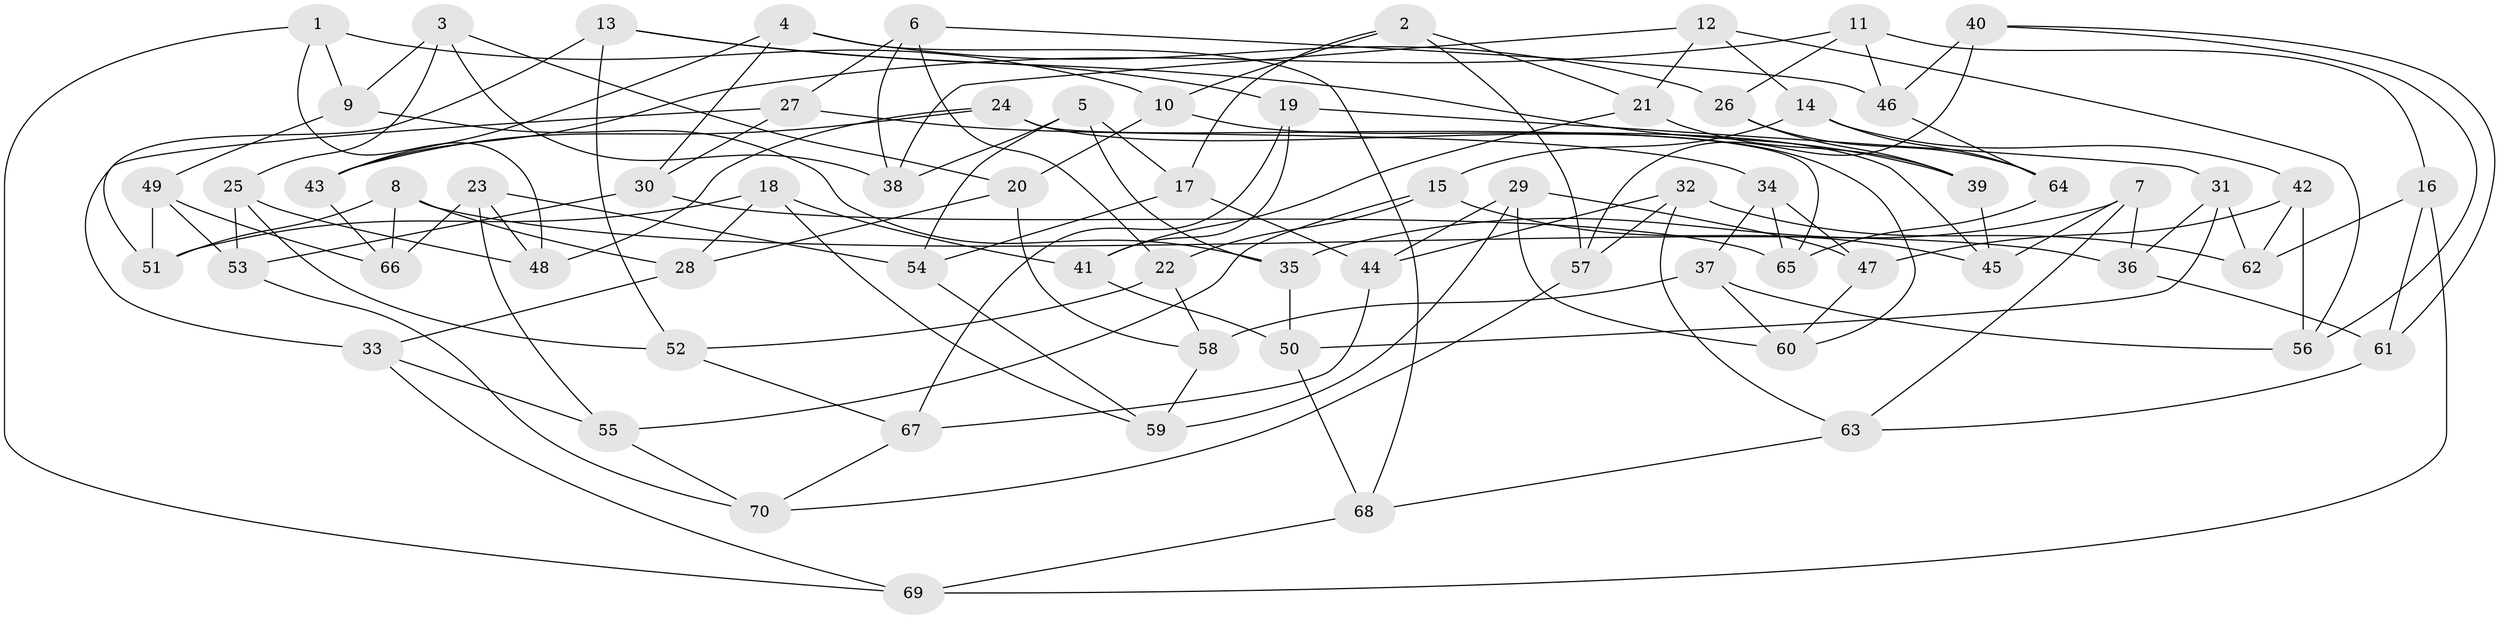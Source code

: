 // coarse degree distribution, {4: 0.3333333333333333, 2: 0.047619047619047616, 3: 0.19047619047619047, 7: 0.19047619047619047, 5: 0.14285714285714285, 9: 0.047619047619047616, 10: 0.047619047619047616}
// Generated by graph-tools (version 1.1) at 2025/04/03/04/25 22:04:19]
// undirected, 70 vertices, 140 edges
graph export_dot {
graph [start="1"]
  node [color=gray90,style=filled];
  1;
  2;
  3;
  4;
  5;
  6;
  7;
  8;
  9;
  10;
  11;
  12;
  13;
  14;
  15;
  16;
  17;
  18;
  19;
  20;
  21;
  22;
  23;
  24;
  25;
  26;
  27;
  28;
  29;
  30;
  31;
  32;
  33;
  34;
  35;
  36;
  37;
  38;
  39;
  40;
  41;
  42;
  43;
  44;
  45;
  46;
  47;
  48;
  49;
  50;
  51;
  52;
  53;
  54;
  55;
  56;
  57;
  58;
  59;
  60;
  61;
  62;
  63;
  64;
  65;
  66;
  67;
  68;
  69;
  70;
  1 -- 48;
  1 -- 10;
  1 -- 69;
  1 -- 9;
  2 -- 57;
  2 -- 10;
  2 -- 17;
  2 -- 21;
  3 -- 20;
  3 -- 25;
  3 -- 9;
  3 -- 38;
  4 -- 30;
  4 -- 43;
  4 -- 68;
  4 -- 26;
  5 -- 17;
  5 -- 35;
  5 -- 54;
  5 -- 38;
  6 -- 38;
  6 -- 22;
  6 -- 27;
  6 -- 46;
  7 -- 63;
  7 -- 35;
  7 -- 36;
  7 -- 45;
  8 -- 66;
  8 -- 51;
  8 -- 28;
  8 -- 36;
  9 -- 35;
  9 -- 49;
  10 -- 20;
  10 -- 45;
  11 -- 26;
  11 -- 46;
  11 -- 43;
  11 -- 16;
  12 -- 14;
  12 -- 56;
  12 -- 21;
  12 -- 38;
  13 -- 51;
  13 -- 39;
  13 -- 19;
  13 -- 52;
  14 -- 42;
  14 -- 15;
  14 -- 64;
  15 -- 22;
  15 -- 55;
  15 -- 45;
  16 -- 61;
  16 -- 69;
  16 -- 62;
  17 -- 54;
  17 -- 44;
  18 -- 41;
  18 -- 28;
  18 -- 51;
  18 -- 59;
  19 -- 31;
  19 -- 67;
  19 -- 41;
  20 -- 28;
  20 -- 58;
  21 -- 41;
  21 -- 39;
  22 -- 52;
  22 -- 58;
  23 -- 54;
  23 -- 66;
  23 -- 55;
  23 -- 48;
  24 -- 60;
  24 -- 43;
  24 -- 48;
  24 -- 65;
  25 -- 52;
  25 -- 48;
  25 -- 53;
  26 -- 39;
  26 -- 64;
  27 -- 34;
  27 -- 33;
  27 -- 30;
  28 -- 33;
  29 -- 59;
  29 -- 47;
  29 -- 44;
  29 -- 60;
  30 -- 65;
  30 -- 53;
  31 -- 62;
  31 -- 50;
  31 -- 36;
  32 -- 63;
  32 -- 57;
  32 -- 62;
  32 -- 44;
  33 -- 55;
  33 -- 69;
  34 -- 65;
  34 -- 37;
  34 -- 47;
  35 -- 50;
  36 -- 61;
  37 -- 58;
  37 -- 56;
  37 -- 60;
  39 -- 45;
  40 -- 56;
  40 -- 57;
  40 -- 46;
  40 -- 61;
  41 -- 50;
  42 -- 56;
  42 -- 62;
  42 -- 47;
  43 -- 66;
  44 -- 67;
  46 -- 64;
  47 -- 60;
  49 -- 53;
  49 -- 66;
  49 -- 51;
  50 -- 68;
  52 -- 67;
  53 -- 70;
  54 -- 59;
  55 -- 70;
  57 -- 70;
  58 -- 59;
  61 -- 63;
  63 -- 68;
  64 -- 65;
  67 -- 70;
  68 -- 69;
}
